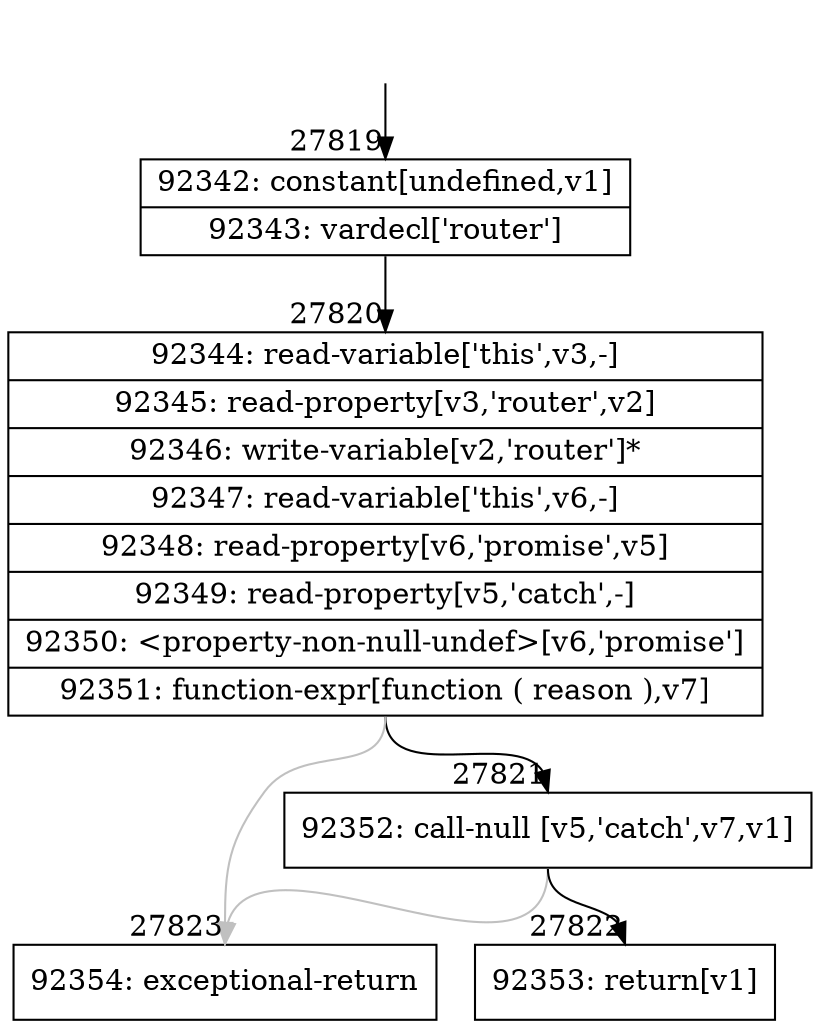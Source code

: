 digraph {
rankdir="TD"
BB_entry2428[shape=none,label=""];
BB_entry2428 -> BB27819 [tailport=s, headport=n, headlabel="    27819"]
BB27819 [shape=record label="{92342: constant[undefined,v1]|92343: vardecl['router']}" ] 
BB27819 -> BB27820 [tailport=s, headport=n, headlabel="      27820"]
BB27820 [shape=record label="{92344: read-variable['this',v3,-]|92345: read-property[v3,'router',v2]|92346: write-variable[v2,'router']*|92347: read-variable['this',v6,-]|92348: read-property[v6,'promise',v5]|92349: read-property[v5,'catch',-]|92350: \<property-non-null-undef\>[v6,'promise']|92351: function-expr[function ( reason ),v7]}" ] 
BB27820 -> BB27821 [tailport=s, headport=n, headlabel="      27821"]
BB27820 -> BB27823 [tailport=s, headport=n, color=gray, headlabel="      27823"]
BB27821 [shape=record label="{92352: call-null [v5,'catch',v7,v1]}" ] 
BB27821 -> BB27822 [tailport=s, headport=n, headlabel="      27822"]
BB27821 -> BB27823 [tailport=s, headport=n, color=gray]
BB27822 [shape=record label="{92353: return[v1]}" ] 
BB27823 [shape=record label="{92354: exceptional-return}" ] 
//#$~ 49972
}
